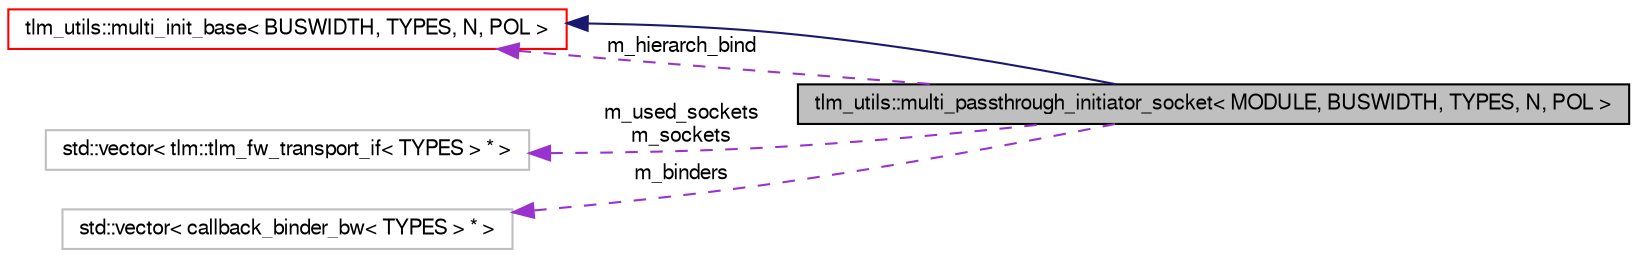 digraph G
{
  edge [fontname="FreeSans",fontsize="10",labelfontname="FreeSans",labelfontsize="10"];
  node [fontname="FreeSans",fontsize="10",shape=record];
  rankdir=LR;
  Node1 [label="tlm_utils::multi_passthrough_initiator_socket\< MODULE, BUSWIDTH, TYPES, N, POL \>",height=0.2,width=0.4,color="black", fillcolor="grey75", style="filled" fontcolor="black"];
  Node2 -> Node1 [dir=back,color="midnightblue",fontsize="10",style="solid",fontname="FreeSans"];
  Node2 [label="tlm_utils::multi_init_base\< BUSWIDTH, TYPES, N, POL \>",height=0.2,width=0.4,color="red", fillcolor="white", style="filled",URL="$a00014.html"];
  Node2 -> Node1 [dir=back,color="darkorchid3",fontsize="10",style="dashed",label="m_hierarch_bind",fontname="FreeSans"];
  Node3 -> Node1 [dir=back,color="darkorchid3",fontsize="10",style="dashed",label="m_used_sockets\nm_sockets",fontname="FreeSans"];
  Node3 [label="std::vector\< tlm::tlm_fw_transport_if\< TYPES \> * \>",height=0.2,width=0.4,color="grey75", fillcolor="white", style="filled"];
  Node4 -> Node1 [dir=back,color="darkorchid3",fontsize="10",style="dashed",label="m_binders",fontname="FreeSans"];
  Node4 [label="std::vector\< callback_binder_bw\< TYPES \> * \>",height=0.2,width=0.4,color="grey75", fillcolor="white", style="filled"];
}
